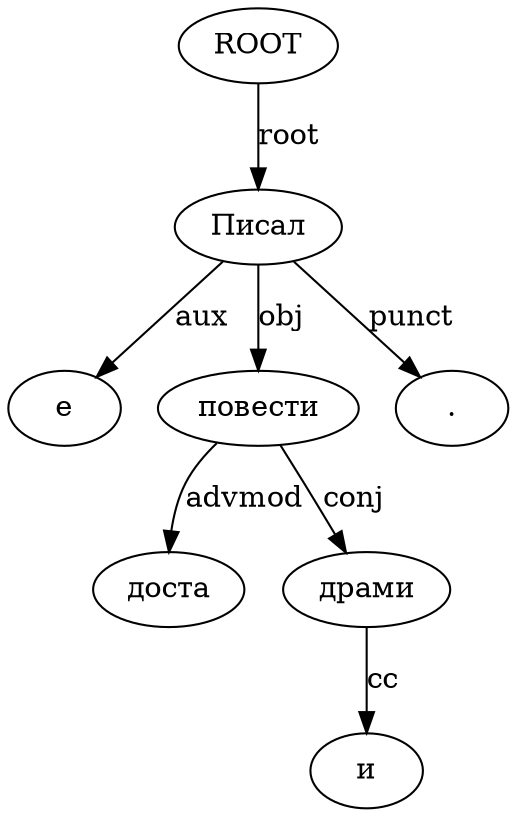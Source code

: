 digraph {
	<ROOT> -> "Писал" [label=root]
	"Писал" -> "е" [label=aux]
	"Писал" -> "повести" [label=obj]
	"Писал" -> "." [label=punct]
	"повести" -> "доста" [label=advmod]
	"повести" -> "драми" [label=conj]
	"драми" -> "и" [label=cc]
}
